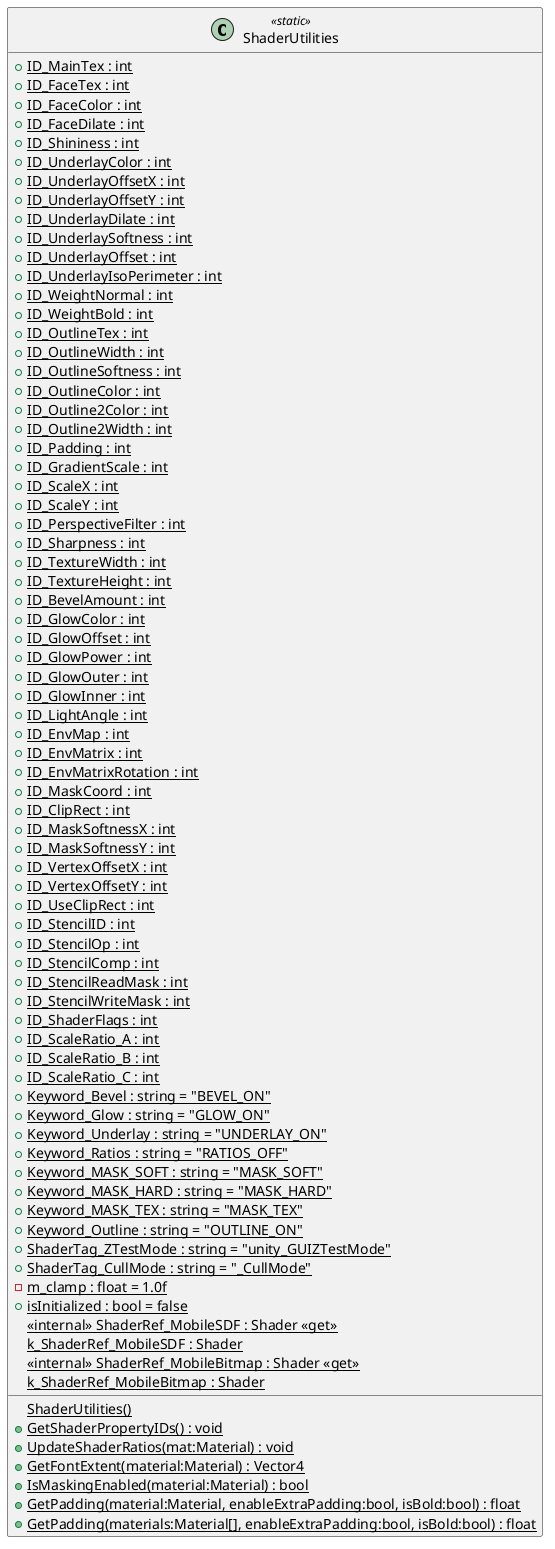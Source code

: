 @startuml
class ShaderUtilities <<static>> {
    + {static} ID_MainTex : int
    + {static} ID_FaceTex : int
    + {static} ID_FaceColor : int
    + {static} ID_FaceDilate : int
    + {static} ID_Shininess : int
    + {static} ID_UnderlayColor : int
    + {static} ID_UnderlayOffsetX : int
    + {static} ID_UnderlayOffsetY : int
    + {static} ID_UnderlayDilate : int
    + {static} ID_UnderlaySoftness : int
    + {static} ID_UnderlayOffset : int
    + {static} ID_UnderlayIsoPerimeter : int
    + {static} ID_WeightNormal : int
    + {static} ID_WeightBold : int
    + {static} ID_OutlineTex : int
    + {static} ID_OutlineWidth : int
    + {static} ID_OutlineSoftness : int
    + {static} ID_OutlineColor : int
    + {static} ID_Outline2Color : int
    + {static} ID_Outline2Width : int
    + {static} ID_Padding : int
    + {static} ID_GradientScale : int
    + {static} ID_ScaleX : int
    + {static} ID_ScaleY : int
    + {static} ID_PerspectiveFilter : int
    + {static} ID_Sharpness : int
    + {static} ID_TextureWidth : int
    + {static} ID_TextureHeight : int
    + {static} ID_BevelAmount : int
    + {static} ID_GlowColor : int
    + {static} ID_GlowOffset : int
    + {static} ID_GlowPower : int
    + {static} ID_GlowOuter : int
    + {static} ID_GlowInner : int
    + {static} ID_LightAngle : int
    + {static} ID_EnvMap : int
    + {static} ID_EnvMatrix : int
    + {static} ID_EnvMatrixRotation : int
    + {static} ID_MaskCoord : int
    + {static} ID_ClipRect : int
    + {static} ID_MaskSoftnessX : int
    + {static} ID_MaskSoftnessY : int
    + {static} ID_VertexOffsetX : int
    + {static} ID_VertexOffsetY : int
    + {static} ID_UseClipRect : int
    + {static} ID_StencilID : int
    + {static} ID_StencilOp : int
    + {static} ID_StencilComp : int
    + {static} ID_StencilReadMask : int
    + {static} ID_StencilWriteMask : int
    + {static} ID_ShaderFlags : int
    + {static} ID_ScaleRatio_A : int
    + {static} ID_ScaleRatio_B : int
    + {static} ID_ScaleRatio_C : int
    + {static} Keyword_Bevel : string = "BEVEL_ON"
    + {static} Keyword_Glow : string = "GLOW_ON"
    + {static} Keyword_Underlay : string = "UNDERLAY_ON"
    + {static} Keyword_Ratios : string = "RATIOS_OFF"
    + {static} Keyword_MASK_SOFT : string = "MASK_SOFT"
    + {static} Keyword_MASK_HARD : string = "MASK_HARD"
    + {static} Keyword_MASK_TEX : string = "MASK_TEX"
    + {static} Keyword_Outline : string = "OUTLINE_ON"
    + {static} ShaderTag_ZTestMode : string = "unity_GUIZTestMode"
    + {static} ShaderTag_CullMode : string = "_CullMode"
    - {static} m_clamp : float = 1.0f
    + {static} isInitialized : bool = false
    <<internal>> {static} ShaderRef_MobileSDF : Shader <<get>>
    {static} k_ShaderRef_MobileSDF : Shader
    <<internal>> {static} ShaderRef_MobileBitmap : Shader <<get>>
    {static} k_ShaderRef_MobileBitmap : Shader
    {static} ShaderUtilities()
    + {static} GetShaderPropertyIDs() : void
    + {static} UpdateShaderRatios(mat:Material) : void
    + {static} GetFontExtent(material:Material) : Vector4
    + {static} IsMaskingEnabled(material:Material) : bool
    + {static} GetPadding(material:Material, enableExtraPadding:bool, isBold:bool) : float
    + {static} GetPadding(materials:Material[], enableExtraPadding:bool, isBold:bool) : float
}
@enduml
